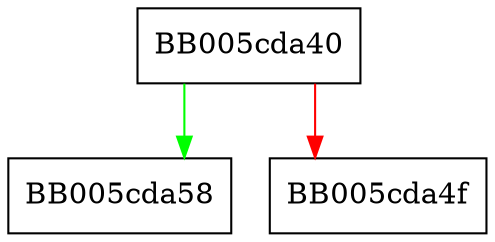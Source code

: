 digraph EVP_MAC_get_params {
  node [shape="box"];
  graph [splines=ortho];
  BB005cda40 -> BB005cda58 [color="green"];
  BB005cda40 -> BB005cda4f [color="red"];
}